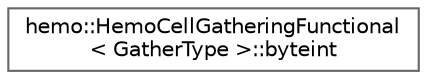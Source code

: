 digraph "Graphical Class Hierarchy"
{
 // LATEX_PDF_SIZE
  bgcolor="transparent";
  edge [fontname=Helvetica,fontsize=10,labelfontname=Helvetica,labelfontsize=10];
  node [fontname=Helvetica,fontsize=10,shape=box,height=0.2,width=0.4];
  rankdir="LR";
  Node0 [id="Node000000",label="hemo::HemoCellGatheringFunctional\l\< GatherType \>::byteint",height=0.2,width=0.4,color="grey40", fillcolor="white", style="filled",URL="$unionhemo_1_1HemoCellGatheringFunctional_1_1byteint.html",tooltip=" "];
}
